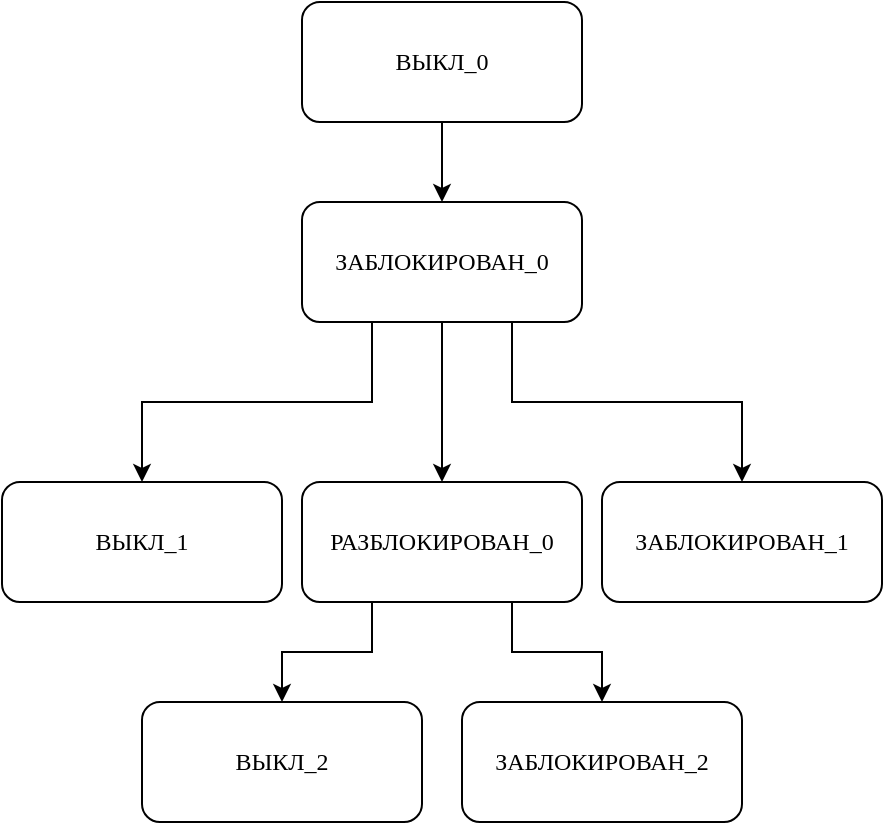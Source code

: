 <mxfile version="14.6.9" type="device"><diagram id="SEOVA9W3PDNKTBy3Da1y" name="Page-1"><mxGraphModel dx="830" dy="1126" grid="1" gridSize="10" guides="1" tooltips="1" connect="1" arrows="1" fold="1" page="1" pageScale="1" pageWidth="827" pageHeight="1169" math="0" shadow="0"><root><mxCell id="0"/><mxCell id="1" parent="0"/><mxCell id="zY7l6fqaDr2SD4Pr51tD-8" style="edgeStyle=orthogonalEdgeStyle;rounded=0;orthogonalLoop=1;jettySize=auto;html=1;entryX=0.5;entryY=0;entryDx=0;entryDy=0;" edge="1" parent="1" source="zY7l6fqaDr2SD4Pr51tD-1" target="zY7l6fqaDr2SD4Pr51tD-2"><mxGeometry relative="1" as="geometry"/></mxCell><mxCell id="zY7l6fqaDr2SD4Pr51tD-1" value="&lt;font face=&quot;Times New Roman&quot;&gt;ВЫКЛ_0&lt;/font&gt;" style="rounded=1;whiteSpace=wrap;html=1;" vertex="1" parent="1"><mxGeometry x="200" y="30" width="140" height="60" as="geometry"/></mxCell><mxCell id="zY7l6fqaDr2SD4Pr51tD-9" style="edgeStyle=orthogonalEdgeStyle;rounded=0;orthogonalLoop=1;jettySize=auto;html=1;exitX=0.25;exitY=1;exitDx=0;exitDy=0;" edge="1" parent="1" source="zY7l6fqaDr2SD4Pr51tD-2" target="zY7l6fqaDr2SD4Pr51tD-4"><mxGeometry relative="1" as="geometry"/></mxCell><mxCell id="zY7l6fqaDr2SD4Pr51tD-10" style="edgeStyle=orthogonalEdgeStyle;rounded=0;orthogonalLoop=1;jettySize=auto;html=1;entryX=0.5;entryY=0;entryDx=0;entryDy=0;" edge="1" parent="1" source="zY7l6fqaDr2SD4Pr51tD-2" target="zY7l6fqaDr2SD4Pr51tD-3"><mxGeometry relative="1" as="geometry"/></mxCell><mxCell id="zY7l6fqaDr2SD4Pr51tD-11" style="edgeStyle=orthogonalEdgeStyle;rounded=0;orthogonalLoop=1;jettySize=auto;html=1;exitX=0.75;exitY=1;exitDx=0;exitDy=0;" edge="1" parent="1" source="zY7l6fqaDr2SD4Pr51tD-2" target="zY7l6fqaDr2SD4Pr51tD-5"><mxGeometry relative="1" as="geometry"/></mxCell><mxCell id="zY7l6fqaDr2SD4Pr51tD-2" value="&lt;font face=&quot;Times New Roman&quot;&gt;ЗАБЛОКИРОВАН_0&lt;/font&gt;" style="rounded=1;whiteSpace=wrap;html=1;" vertex="1" parent="1"><mxGeometry x="200" y="130" width="140" height="60" as="geometry"/></mxCell><mxCell id="zY7l6fqaDr2SD4Pr51tD-12" style="edgeStyle=orthogonalEdgeStyle;rounded=0;orthogonalLoop=1;jettySize=auto;html=1;exitX=0.25;exitY=1;exitDx=0;exitDy=0;" edge="1" parent="1" source="zY7l6fqaDr2SD4Pr51tD-3" target="zY7l6fqaDr2SD4Pr51tD-6"><mxGeometry relative="1" as="geometry"/></mxCell><mxCell id="zY7l6fqaDr2SD4Pr51tD-13" style="edgeStyle=orthogonalEdgeStyle;rounded=0;orthogonalLoop=1;jettySize=auto;html=1;exitX=0.75;exitY=1;exitDx=0;exitDy=0;" edge="1" parent="1" source="zY7l6fqaDr2SD4Pr51tD-3" target="zY7l6fqaDr2SD4Pr51tD-7"><mxGeometry relative="1" as="geometry"/></mxCell><mxCell id="zY7l6fqaDr2SD4Pr51tD-3" value="&lt;font face=&quot;Times New Roman&quot;&gt;РАЗБЛОКИРОВАН_0&lt;/font&gt;" style="rounded=1;whiteSpace=wrap;html=1;" vertex="1" parent="1"><mxGeometry x="200" y="270" width="140" height="60" as="geometry"/></mxCell><mxCell id="zY7l6fqaDr2SD4Pr51tD-4" value="&lt;font face=&quot;Times New Roman&quot;&gt;ВЫКЛ_1&lt;/font&gt;" style="rounded=1;whiteSpace=wrap;html=1;" vertex="1" parent="1"><mxGeometry x="50" y="270" width="140" height="60" as="geometry"/></mxCell><mxCell id="zY7l6fqaDr2SD4Pr51tD-5" value="&lt;font face=&quot;Times New Roman&quot;&gt;ЗАБЛОКИРОВАН_1&lt;/font&gt;" style="rounded=1;whiteSpace=wrap;html=1;" vertex="1" parent="1"><mxGeometry x="350" y="270" width="140" height="60" as="geometry"/></mxCell><mxCell id="zY7l6fqaDr2SD4Pr51tD-6" value="&lt;font face=&quot;Times New Roman&quot;&gt;ВЫКЛ_2&lt;/font&gt;" style="rounded=1;whiteSpace=wrap;html=1;" vertex="1" parent="1"><mxGeometry x="120" y="380" width="140" height="60" as="geometry"/></mxCell><mxCell id="zY7l6fqaDr2SD4Pr51tD-7" value="&lt;font face=&quot;Times New Roman&quot;&gt;ЗАБЛОКИРОВАН_2&lt;/font&gt;" style="rounded=1;whiteSpace=wrap;html=1;" vertex="1" parent="1"><mxGeometry x="280" y="380" width="140" height="60" as="geometry"/></mxCell></root></mxGraphModel></diagram></mxfile>